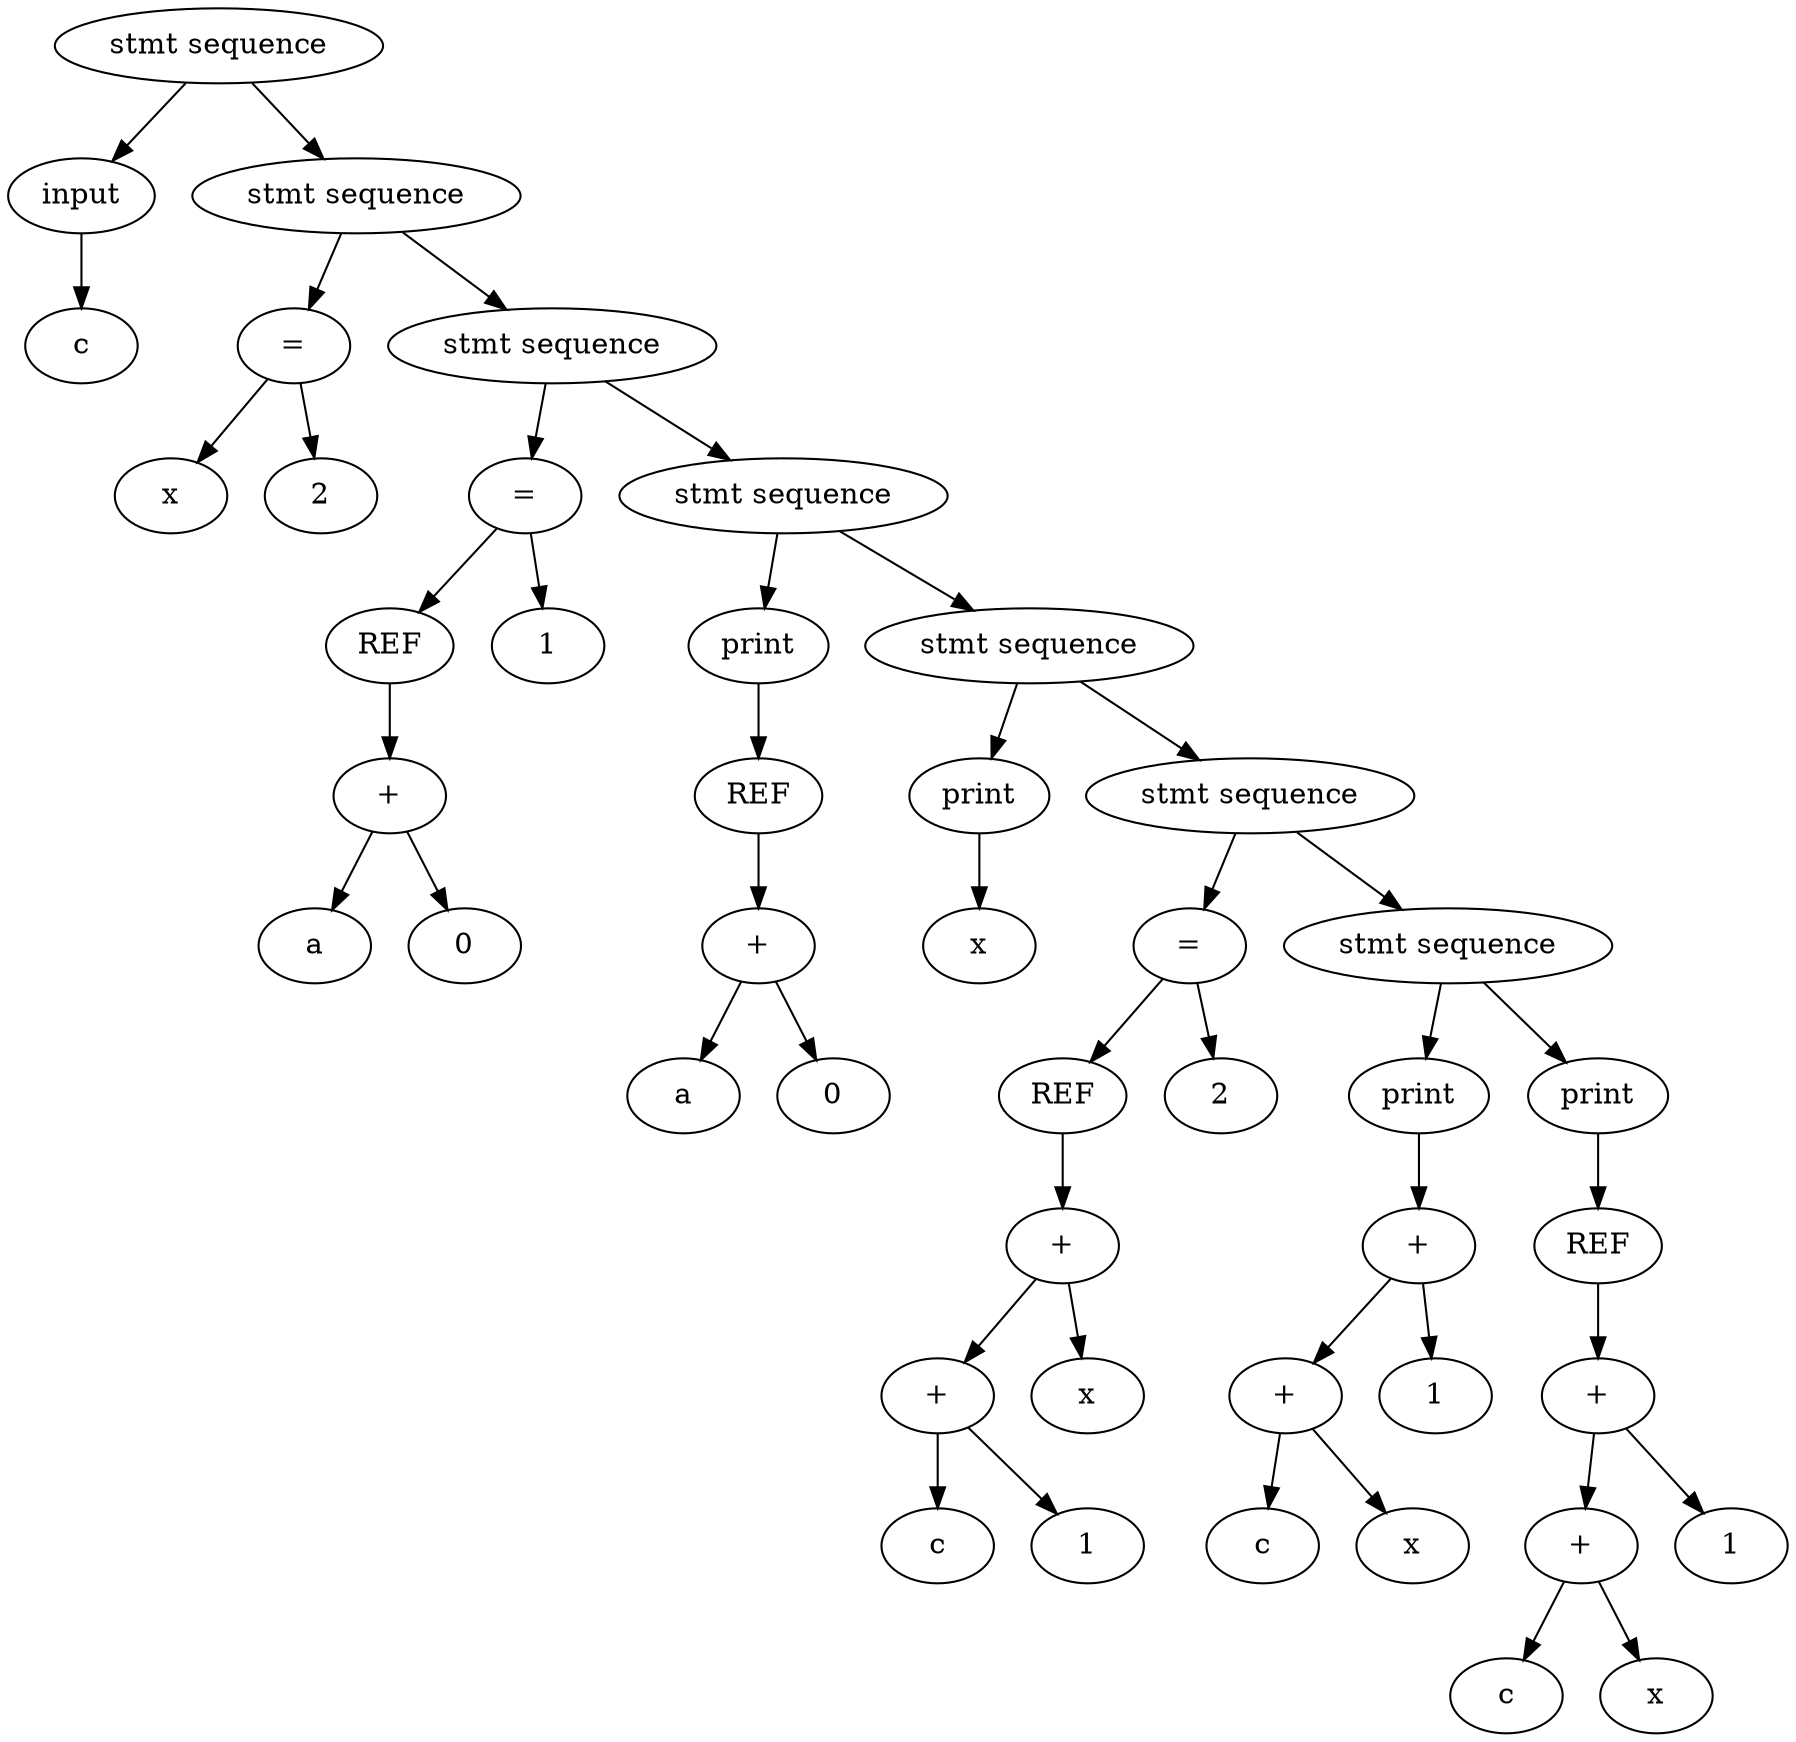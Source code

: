 digraph G {
	peak0x600000b50270 [label = "stmt sequence"]
		peak0x600000b50270 -> peak0x6000005511e0
		peak0x600000b50270 -> peak0x600000b50300
	peak0x6000005511e0 [label = "input"]
		peak0x6000005511e0 -> peak0x600000b502d0
	peak0x600000b502d0 [label = "c"]
	peak0x600000b50300 [label = "stmt sequence"]
		peak0x600000b50300 -> peak0x600000b50240
		peak0x600000b50300 -> peak0x600000b503c0
	peak0x600000b50240 [label = "="]
		peak0x600000b50240 -> peak0x600000b502a0
		peak0x600000b50240 -> peak0x600000551200
	peak0x600000b502a0 [label = "x"]
	peak0x600000551200 [label = "2"]
	peak0x600000b503c0 [label = "stmt sequence"]
		peak0x600000b503c0 -> peak0x600000b50330
		peak0x600000b503c0 -> peak0x600000b50450
	peak0x600000b50330 [label = "="]
		peak0x600000b50330 -> peak0x600000551220
		peak0x600000b50330 -> peak0x600000551260
	peak0x600000551220 [label = "REF"]
		peak0x600000551220 -> peak0x600000b50390
	peak0x600000b50390 [label = "+"]
		peak0x600000b50390 -> peak0x600000b50360
		peak0x600000b50390 -> peak0x600000551240
	peak0x600000b50360 [label = "a"]
	peak0x600000551240 [label = "0"]
	peak0x600000551260 [label = "1"]
	peak0x600000b50450 [label = "stmt sequence"]
		peak0x600000b50450 -> peak0x600000551280
		peak0x600000b50450 -> peak0x600000b504b0
	peak0x600000551280 [label = "print"]
		peak0x600000551280 -> peak0x6000005512a0
	peak0x6000005512a0 [label = "REF"]
		peak0x6000005512a0 -> peak0x600000b50420
	peak0x600000b50420 [label = "+"]
		peak0x600000b50420 -> peak0x600000b503f0
		peak0x600000b50420 -> peak0x6000005512c0
	peak0x600000b503f0 [label = "a"]
	peak0x6000005512c0 [label = "0"]
	peak0x600000b504b0 [label = "stmt sequence"]
		peak0x600000b504b0 -> peak0x6000005512e0
		peak0x600000b504b0 -> peak0x600000b505d0
	peak0x6000005512e0 [label = "print"]
		peak0x6000005512e0 -> peak0x600000b50480
	peak0x600000b50480 [label = "x"]
	peak0x600000b505d0 [label = "stmt sequence"]
		peak0x600000b505d0 -> peak0x600000b504e0
		peak0x600000b505d0 -> peak0x600000b506c0
	peak0x600000b504e0 [label = "="]
		peak0x600000b504e0 -> peak0x600000551300
		peak0x600000b504e0 -> peak0x600000551340
	peak0x600000551300 [label = "REF"]
		peak0x600000551300 -> peak0x600000b50570
	peak0x600000b50570 [label = "+"]
		peak0x600000b50570 -> peak0x600000b50540
		peak0x600000b50570 -> peak0x600000b505a0
	peak0x600000b50540 [label = "+"]
		peak0x600000b50540 -> peak0x600000b50510
		peak0x600000b50540 -> peak0x600000551320
	peak0x600000b50510 [label = "c"]
	peak0x600000551320 [label = "1"]
	peak0x600000b505a0 [label = "x"]
	peak0x600000551340 [label = "2"]
	peak0x600000b506c0 [label = "stmt sequence"]
		peak0x600000b506c0 -> peak0x600000551360
		peak0x600000b506c0 -> peak0x6000005513a0
	peak0x600000551360 [label = "print"]
		peak0x600000551360 -> peak0x600000b50690
	peak0x600000b50690 [label = "+"]
		peak0x600000b50690 -> peak0x600000b50630
		peak0x600000b50690 -> peak0x600000551380
	peak0x600000b50630 [label = "+"]
		peak0x600000b50630 -> peak0x600000b50600
		peak0x600000b50630 -> peak0x600000b50660
	peak0x600000b50600 [label = "c"]
	peak0x600000b50660 [label = "x"]
	peak0x600000551380 [label = "1"]
	peak0x6000005513a0 [label = "print"]
		peak0x6000005513a0 -> peak0x6000005513c0
	peak0x6000005513c0 [label = "REF"]
		peak0x6000005513c0 -> peak0x600000b50780
	peak0x600000b50780 [label = "+"]
		peak0x600000b50780 -> peak0x600000b50720
		peak0x600000b50780 -> peak0x6000005513e0
	peak0x600000b50720 [label = "+"]
		peak0x600000b50720 -> peak0x600000b506f0
		peak0x600000b50720 -> peak0x600000b50750
	peak0x600000b506f0 [label = "c"]
	peak0x600000b50750 [label = "x"]
	peak0x6000005513e0 [label = "1"]
}
